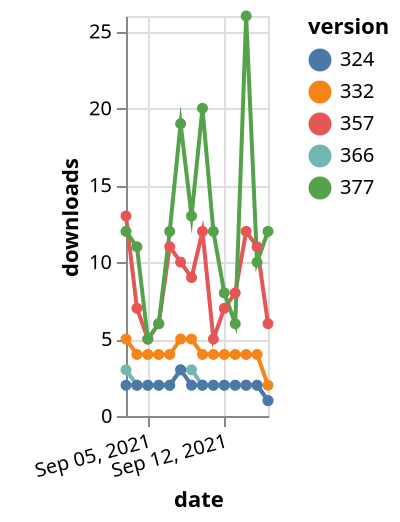 {"$schema": "https://vega.github.io/schema/vega-lite/v5.json", "description": "A simple bar chart with embedded data.", "data": {"values": [{"date": "2021-09-03", "total": 2648, "delta": 3, "version": "366"}, {"date": "2021-09-04", "total": 2650, "delta": 2, "version": "366"}, {"date": "2021-09-05", "total": 2652, "delta": 2, "version": "366"}, {"date": "2021-09-06", "total": 2654, "delta": 2, "version": "366"}, {"date": "2021-09-07", "total": 2656, "delta": 2, "version": "366"}, {"date": "2021-09-08", "total": 2659, "delta": 3, "version": "366"}, {"date": "2021-09-09", "total": 2662, "delta": 3, "version": "366"}, {"date": "2021-09-10", "total": 2664, "delta": 2, "version": "366"}, {"date": "2021-09-11", "total": 2666, "delta": 2, "version": "366"}, {"date": "2021-09-12", "total": 2668, "delta": 2, "version": "366"}, {"date": "2021-09-13", "total": 2670, "delta": 2, "version": "366"}, {"date": "2021-09-14", "total": 2672, "delta": 2, "version": "366"}, {"date": "2021-09-15", "total": 2674, "delta": 2, "version": "366"}, {"date": "2021-09-16", "total": 2675, "delta": 1, "version": "366"}, {"date": "2021-09-03", "total": 6834, "delta": 13, "version": "357"}, {"date": "2021-09-04", "total": 6841, "delta": 7, "version": "357"}, {"date": "2021-09-05", "total": 6846, "delta": 5, "version": "357"}, {"date": "2021-09-06", "total": 6852, "delta": 6, "version": "357"}, {"date": "2021-09-07", "total": 6863, "delta": 11, "version": "357"}, {"date": "2021-09-08", "total": 6873, "delta": 10, "version": "357"}, {"date": "2021-09-09", "total": 6882, "delta": 9, "version": "357"}, {"date": "2021-09-10", "total": 6894, "delta": 12, "version": "357"}, {"date": "2021-09-11", "total": 6899, "delta": 5, "version": "357"}, {"date": "2021-09-12", "total": 6906, "delta": 7, "version": "357"}, {"date": "2021-09-13", "total": 6914, "delta": 8, "version": "357"}, {"date": "2021-09-14", "total": 6926, "delta": 12, "version": "357"}, {"date": "2021-09-15", "total": 6937, "delta": 11, "version": "357"}, {"date": "2021-09-16", "total": 6943, "delta": 6, "version": "357"}, {"date": "2021-09-03", "total": 5131, "delta": 5, "version": "332"}, {"date": "2021-09-04", "total": 5135, "delta": 4, "version": "332"}, {"date": "2021-09-05", "total": 5139, "delta": 4, "version": "332"}, {"date": "2021-09-06", "total": 5143, "delta": 4, "version": "332"}, {"date": "2021-09-07", "total": 5147, "delta": 4, "version": "332"}, {"date": "2021-09-08", "total": 5152, "delta": 5, "version": "332"}, {"date": "2021-09-09", "total": 5157, "delta": 5, "version": "332"}, {"date": "2021-09-10", "total": 5161, "delta": 4, "version": "332"}, {"date": "2021-09-11", "total": 5165, "delta": 4, "version": "332"}, {"date": "2021-09-12", "total": 5169, "delta": 4, "version": "332"}, {"date": "2021-09-13", "total": 5173, "delta": 4, "version": "332"}, {"date": "2021-09-14", "total": 5177, "delta": 4, "version": "332"}, {"date": "2021-09-15", "total": 5181, "delta": 4, "version": "332"}, {"date": "2021-09-16", "total": 5183, "delta": 2, "version": "332"}, {"date": "2021-09-03", "total": 6788, "delta": 12, "version": "377"}, {"date": "2021-09-04", "total": 6799, "delta": 11, "version": "377"}, {"date": "2021-09-05", "total": 6804, "delta": 5, "version": "377"}, {"date": "2021-09-06", "total": 6810, "delta": 6, "version": "377"}, {"date": "2021-09-07", "total": 6822, "delta": 12, "version": "377"}, {"date": "2021-09-08", "total": 6841, "delta": 19, "version": "377"}, {"date": "2021-09-09", "total": 6854, "delta": 13, "version": "377"}, {"date": "2021-09-10", "total": 6874, "delta": 20, "version": "377"}, {"date": "2021-09-11", "total": 6886, "delta": 12, "version": "377"}, {"date": "2021-09-12", "total": 6894, "delta": 8, "version": "377"}, {"date": "2021-09-13", "total": 6900, "delta": 6, "version": "377"}, {"date": "2021-09-14", "total": 6926, "delta": 26, "version": "377"}, {"date": "2021-09-15", "total": 6936, "delta": 10, "version": "377"}, {"date": "2021-09-16", "total": 6948, "delta": 12, "version": "377"}, {"date": "2021-09-03", "total": 2557, "delta": 2, "version": "324"}, {"date": "2021-09-04", "total": 2559, "delta": 2, "version": "324"}, {"date": "2021-09-05", "total": 2561, "delta": 2, "version": "324"}, {"date": "2021-09-06", "total": 2563, "delta": 2, "version": "324"}, {"date": "2021-09-07", "total": 2565, "delta": 2, "version": "324"}, {"date": "2021-09-08", "total": 2568, "delta": 3, "version": "324"}, {"date": "2021-09-09", "total": 2570, "delta": 2, "version": "324"}, {"date": "2021-09-10", "total": 2572, "delta": 2, "version": "324"}, {"date": "2021-09-11", "total": 2574, "delta": 2, "version": "324"}, {"date": "2021-09-12", "total": 2576, "delta": 2, "version": "324"}, {"date": "2021-09-13", "total": 2578, "delta": 2, "version": "324"}, {"date": "2021-09-14", "total": 2580, "delta": 2, "version": "324"}, {"date": "2021-09-15", "total": 2582, "delta": 2, "version": "324"}, {"date": "2021-09-16", "total": 2583, "delta": 1, "version": "324"}]}, "width": "container", "mark": {"type": "line", "point": {"filled": true}}, "encoding": {"x": {"field": "date", "type": "temporal", "timeUnit": "yearmonthdate", "title": "date", "axis": {"labelAngle": -15}}, "y": {"field": "delta", "type": "quantitative", "title": "downloads"}, "color": {"field": "version", "type": "nominal"}, "tooltip": {"field": "delta"}}}